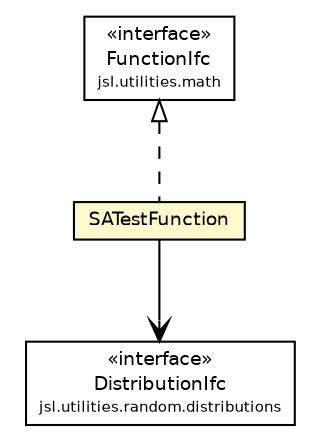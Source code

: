 #!/usr/local/bin/dot
#
# Class diagram 
# Generated by UMLGraph version 5.4 (http://www.umlgraph.org/)
#

digraph G {
	edge [fontname="Helvetica",fontsize=10,labelfontname="Helvetica",labelfontsize=10];
	node [fontname="Helvetica",fontsize=10,shape=plaintext];
	nodesep=0.25;
	ranksep=0.5;
	// jsl.utilities.math.FunctionIfc
	c188709 [label=<<table title="jsl.utilities.math.FunctionIfc" border="0" cellborder="1" cellspacing="0" cellpadding="2" port="p" href="../math/FunctionIfc.html">
		<tr><td><table border="0" cellspacing="0" cellpadding="1">
<tr><td align="center" balign="center"> &#171;interface&#187; </td></tr>
<tr><td align="center" balign="center"> FunctionIfc </td></tr>
<tr><td align="center" balign="center"><font point-size="7.0"> jsl.utilities.math </font></td></tr>
		</table></td></tr>
		</table>>, URL="../math/FunctionIfc.html", fontname="Helvetica", fontcolor="black", fontsize=9.0];
	// jsl.utilities.random.distributions.DistributionIfc
	c188771 [label=<<table title="jsl.utilities.random.distributions.DistributionIfc" border="0" cellborder="1" cellspacing="0" cellpadding="2" port="p" href="../random/distributions/DistributionIfc.html">
		<tr><td><table border="0" cellspacing="0" cellpadding="1">
<tr><td align="center" balign="center"> &#171;interface&#187; </td></tr>
<tr><td align="center" balign="center"> DistributionIfc </td></tr>
<tr><td align="center" balign="center"><font point-size="7.0"> jsl.utilities.random.distributions </font></td></tr>
		</table></td></tr>
		</table>>, URL="../random/distributions/DistributionIfc.html", fontname="Helvetica", fontcolor="black", fontsize=9.0];
	// jsl.utilities.rootfinding.SATestFunction
	c188818 [label=<<table title="jsl.utilities.rootfinding.SATestFunction" border="0" cellborder="1" cellspacing="0" cellpadding="2" port="p" bgcolor="lemonChiffon" href="./SATestFunction.html">
		<tr><td><table border="0" cellspacing="0" cellpadding="1">
<tr><td align="center" balign="center"> SATestFunction </td></tr>
		</table></td></tr>
		</table>>, URL="./SATestFunction.html", fontname="Helvetica", fontcolor="black", fontsize=9.0];
	//jsl.utilities.rootfinding.SATestFunction implements jsl.utilities.math.FunctionIfc
	c188709:p -> c188818:p [dir=back,arrowtail=empty,style=dashed];
	// jsl.utilities.rootfinding.SATestFunction NAVASSOC jsl.utilities.random.distributions.DistributionIfc
	c188818:p -> c188771:p [taillabel="", label="", headlabel="", fontname="Helvetica", fontcolor="black", fontsize=10.0, color="black", arrowhead=open];
}


